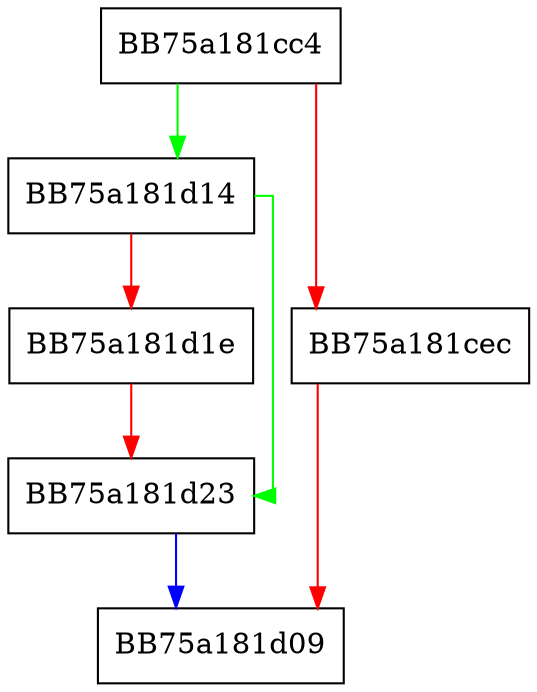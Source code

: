 digraph DcQueryConfigString {
  node [shape="box"];
  graph [splines=ortho];
  BB75a181cc4 -> BB75a181d14 [color="green"];
  BB75a181cc4 -> BB75a181cec [color="red"];
  BB75a181cec -> BB75a181d09 [color="red"];
  BB75a181d14 -> BB75a181d23 [color="green"];
  BB75a181d14 -> BB75a181d1e [color="red"];
  BB75a181d1e -> BB75a181d23 [color="red"];
  BB75a181d23 -> BB75a181d09 [color="blue"];
}